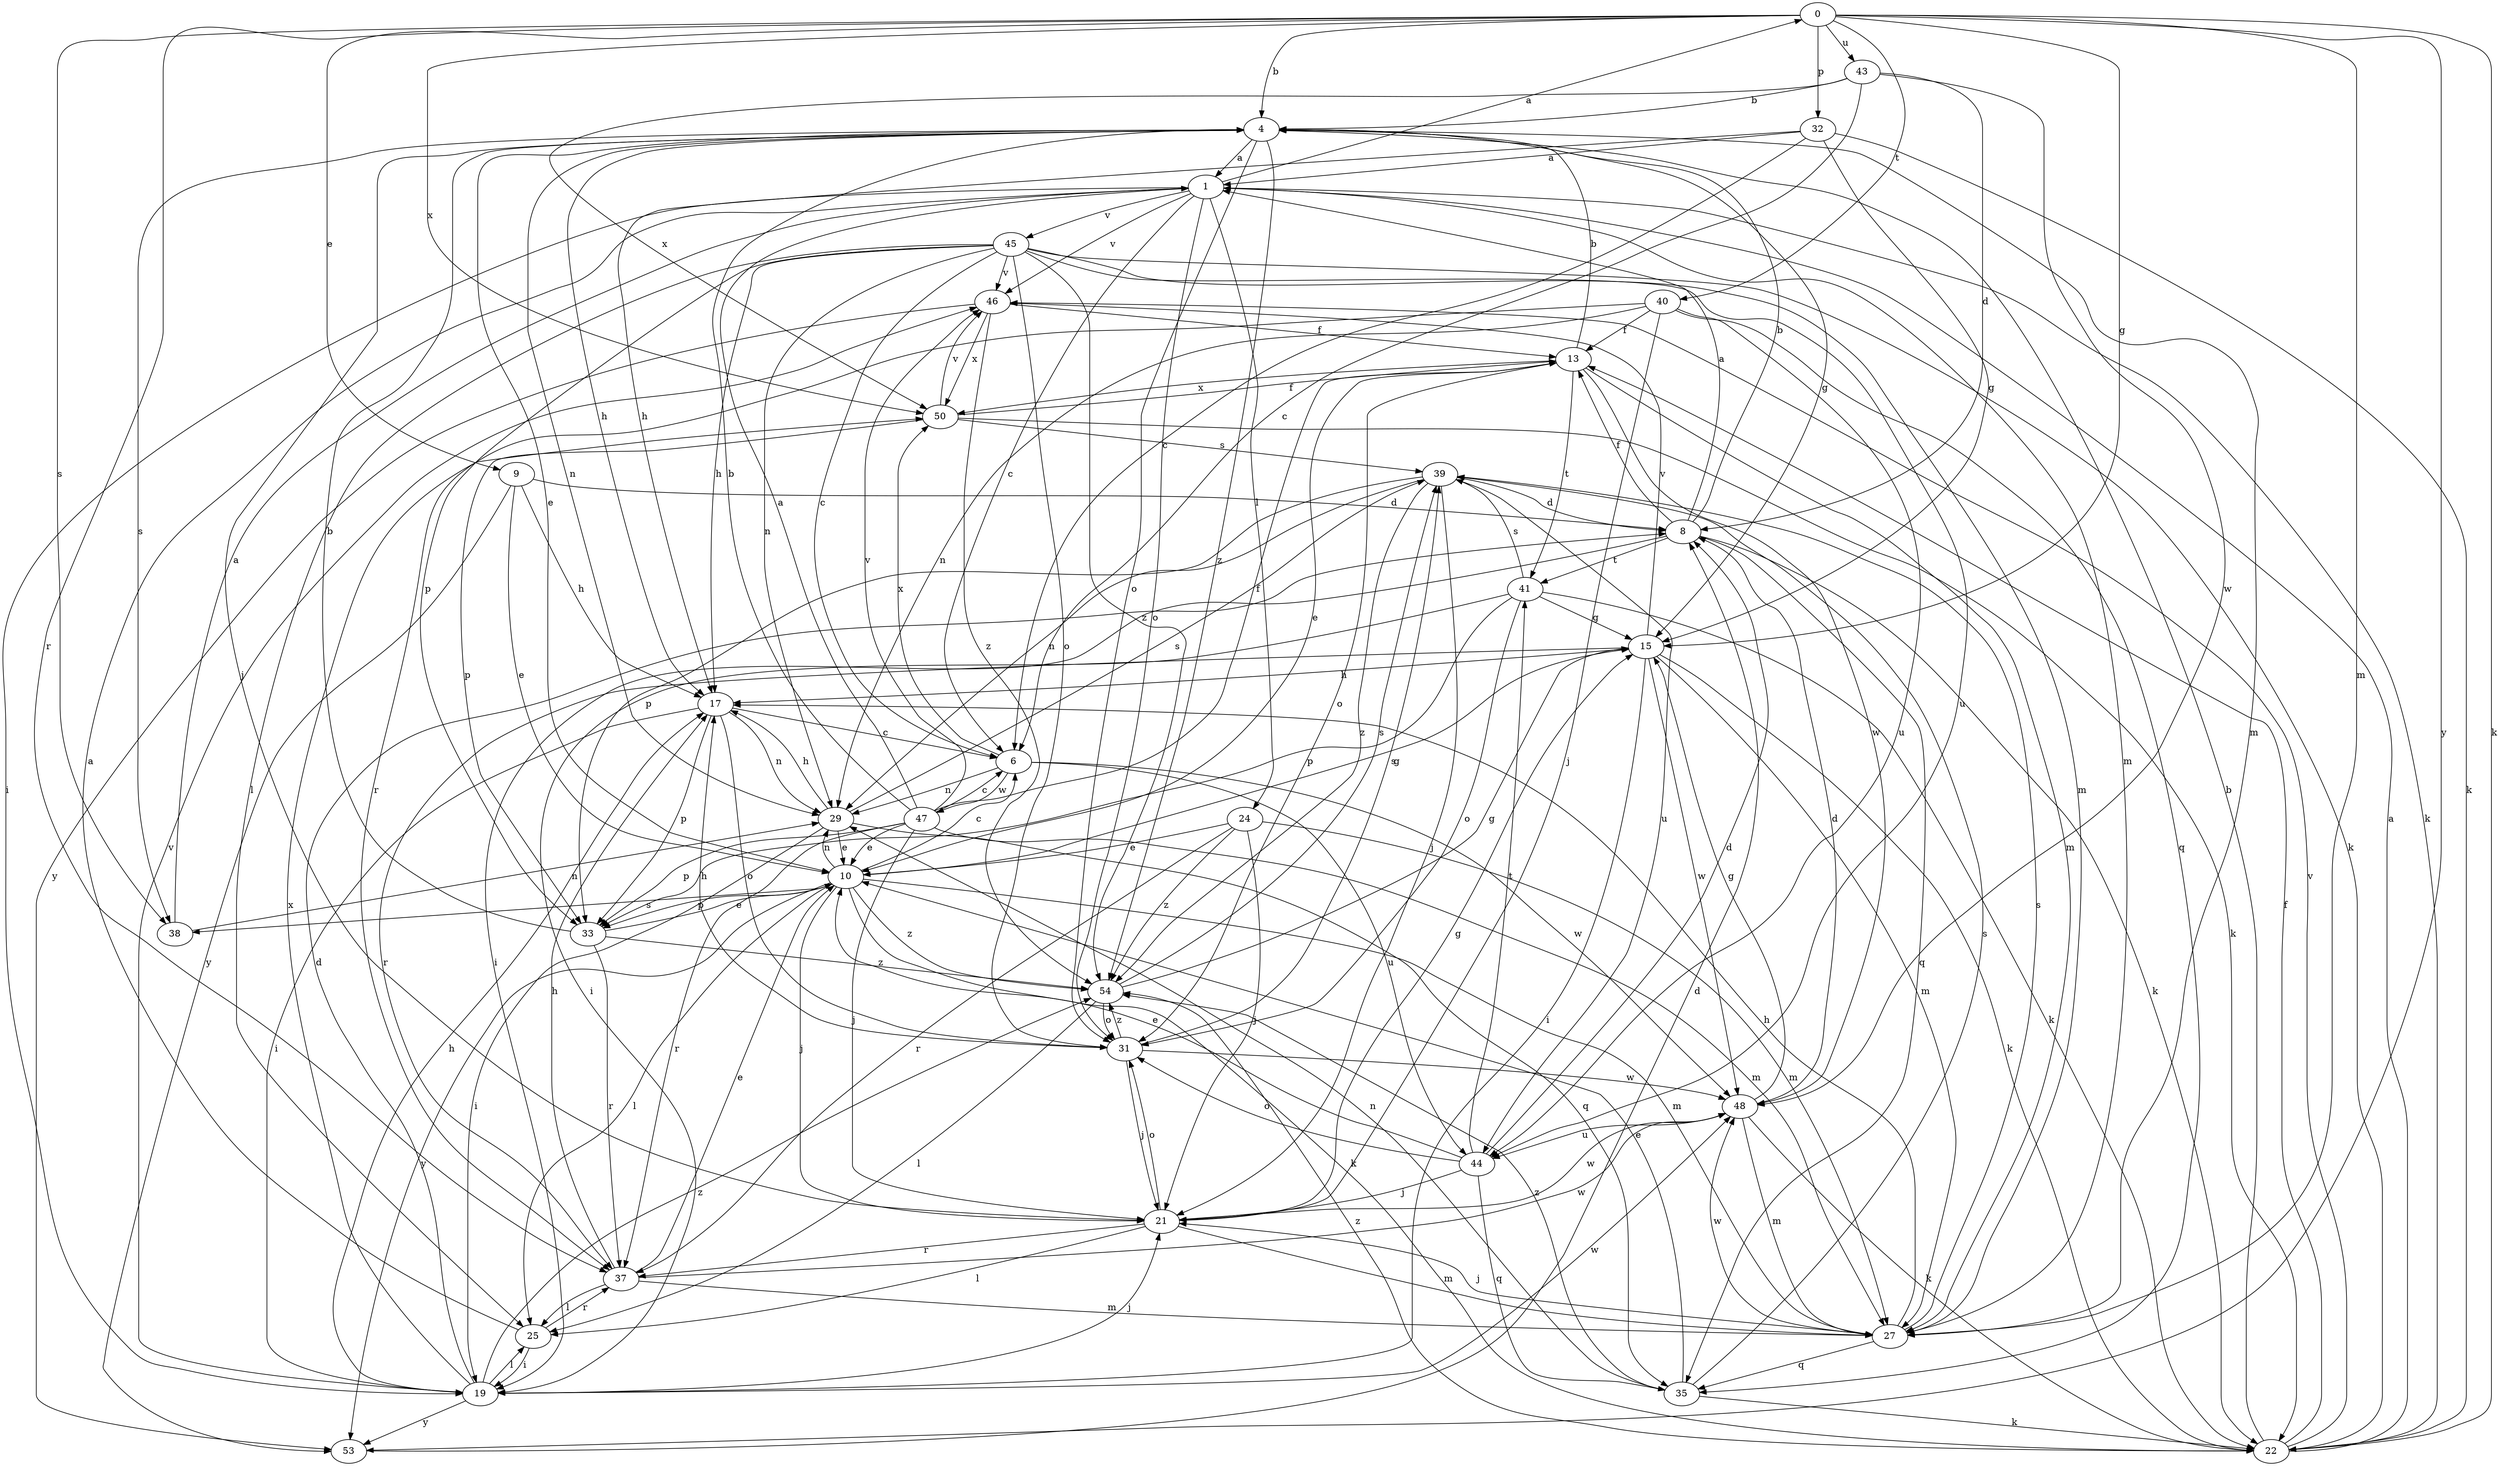 strict digraph  {
0;
1;
4;
6;
8;
9;
10;
13;
15;
17;
19;
21;
22;
24;
25;
27;
29;
31;
32;
33;
35;
37;
38;
39;
40;
41;
43;
44;
45;
46;
47;
48;
50;
53;
54;
0 -> 4  [label=b];
0 -> 9  [label=e];
0 -> 15  [label=g];
0 -> 22  [label=k];
0 -> 27  [label=m];
0 -> 32  [label=p];
0 -> 37  [label=r];
0 -> 38  [label=s];
0 -> 40  [label=t];
0 -> 43  [label=u];
0 -> 50  [label=x];
0 -> 53  [label=y];
1 -> 0  [label=a];
1 -> 6  [label=c];
1 -> 19  [label=i];
1 -> 22  [label=k];
1 -> 24  [label=l];
1 -> 27  [label=m];
1 -> 31  [label=o];
1 -> 45  [label=v];
1 -> 46  [label=v];
4 -> 1  [label=a];
4 -> 10  [label=e];
4 -> 15  [label=g];
4 -> 17  [label=h];
4 -> 21  [label=j];
4 -> 27  [label=m];
4 -> 29  [label=n];
4 -> 31  [label=o];
4 -> 38  [label=s];
4 -> 54  [label=z];
6 -> 29  [label=n];
6 -> 44  [label=u];
6 -> 47  [label=w];
6 -> 48  [label=w];
6 -> 50  [label=x];
8 -> 1  [label=a];
8 -> 4  [label=b];
8 -> 13  [label=f];
8 -> 19  [label=i];
8 -> 22  [label=k];
8 -> 35  [label=q];
8 -> 41  [label=t];
9 -> 8  [label=d];
9 -> 10  [label=e];
9 -> 17  [label=h];
9 -> 53  [label=y];
10 -> 6  [label=c];
10 -> 15  [label=g];
10 -> 21  [label=j];
10 -> 22  [label=k];
10 -> 25  [label=l];
10 -> 27  [label=m];
10 -> 29  [label=n];
10 -> 33  [label=p];
10 -> 38  [label=s];
10 -> 53  [label=y];
10 -> 54  [label=z];
13 -> 4  [label=b];
13 -> 10  [label=e];
13 -> 27  [label=m];
13 -> 31  [label=o];
13 -> 41  [label=t];
13 -> 48  [label=w];
13 -> 50  [label=x];
15 -> 17  [label=h];
15 -> 19  [label=i];
15 -> 22  [label=k];
15 -> 27  [label=m];
15 -> 37  [label=r];
15 -> 46  [label=v];
15 -> 48  [label=w];
17 -> 6  [label=c];
17 -> 19  [label=i];
17 -> 29  [label=n];
17 -> 31  [label=o];
17 -> 33  [label=p];
19 -> 8  [label=d];
19 -> 17  [label=h];
19 -> 21  [label=j];
19 -> 25  [label=l];
19 -> 46  [label=v];
19 -> 48  [label=w];
19 -> 50  [label=x];
19 -> 53  [label=y];
19 -> 54  [label=z];
21 -> 15  [label=g];
21 -> 25  [label=l];
21 -> 27  [label=m];
21 -> 31  [label=o];
21 -> 37  [label=r];
21 -> 48  [label=w];
22 -> 1  [label=a];
22 -> 4  [label=b];
22 -> 13  [label=f];
22 -> 46  [label=v];
22 -> 54  [label=z];
24 -> 10  [label=e];
24 -> 21  [label=j];
24 -> 27  [label=m];
24 -> 37  [label=r];
24 -> 54  [label=z];
25 -> 1  [label=a];
25 -> 19  [label=i];
25 -> 37  [label=r];
27 -> 17  [label=h];
27 -> 21  [label=j];
27 -> 35  [label=q];
27 -> 39  [label=s];
27 -> 48  [label=w];
29 -> 10  [label=e];
29 -> 17  [label=h];
29 -> 19  [label=i];
29 -> 35  [label=q];
29 -> 39  [label=s];
31 -> 17  [label=h];
31 -> 21  [label=j];
31 -> 39  [label=s];
31 -> 48  [label=w];
31 -> 54  [label=z];
32 -> 1  [label=a];
32 -> 6  [label=c];
32 -> 15  [label=g];
32 -> 17  [label=h];
32 -> 22  [label=k];
33 -> 4  [label=b];
33 -> 10  [label=e];
33 -> 37  [label=r];
33 -> 54  [label=z];
35 -> 10  [label=e];
35 -> 22  [label=k];
35 -> 29  [label=n];
35 -> 39  [label=s];
35 -> 54  [label=z];
37 -> 10  [label=e];
37 -> 17  [label=h];
37 -> 25  [label=l];
37 -> 27  [label=m];
37 -> 48  [label=w];
38 -> 1  [label=a];
38 -> 29  [label=n];
39 -> 8  [label=d];
39 -> 21  [label=j];
39 -> 29  [label=n];
39 -> 33  [label=p];
39 -> 44  [label=u];
39 -> 54  [label=z];
40 -> 13  [label=f];
40 -> 21  [label=j];
40 -> 29  [label=n];
40 -> 35  [label=q];
40 -> 37  [label=r];
40 -> 44  [label=u];
41 -> 15  [label=g];
41 -> 19  [label=i];
41 -> 22  [label=k];
41 -> 31  [label=o];
41 -> 33  [label=p];
41 -> 39  [label=s];
43 -> 4  [label=b];
43 -> 6  [label=c];
43 -> 8  [label=d];
43 -> 48  [label=w];
43 -> 50  [label=x];
44 -> 8  [label=d];
44 -> 10  [label=e];
44 -> 21  [label=j];
44 -> 31  [label=o];
44 -> 35  [label=q];
44 -> 41  [label=t];
45 -> 6  [label=c];
45 -> 17  [label=h];
45 -> 22  [label=k];
45 -> 25  [label=l];
45 -> 27  [label=m];
45 -> 29  [label=n];
45 -> 31  [label=o];
45 -> 33  [label=p];
45 -> 44  [label=u];
45 -> 46  [label=v];
45 -> 54  [label=z];
46 -> 13  [label=f];
46 -> 50  [label=x];
46 -> 53  [label=y];
46 -> 54  [label=z];
47 -> 1  [label=a];
47 -> 4  [label=b];
47 -> 6  [label=c];
47 -> 10  [label=e];
47 -> 13  [label=f];
47 -> 21  [label=j];
47 -> 27  [label=m];
47 -> 33  [label=p];
47 -> 37  [label=r];
47 -> 46  [label=v];
48 -> 8  [label=d];
48 -> 15  [label=g];
48 -> 22  [label=k];
48 -> 27  [label=m];
48 -> 44  [label=u];
50 -> 13  [label=f];
50 -> 22  [label=k];
50 -> 33  [label=p];
50 -> 39  [label=s];
50 -> 46  [label=v];
53 -> 8  [label=d];
54 -> 15  [label=g];
54 -> 25  [label=l];
54 -> 31  [label=o];
54 -> 39  [label=s];
}
